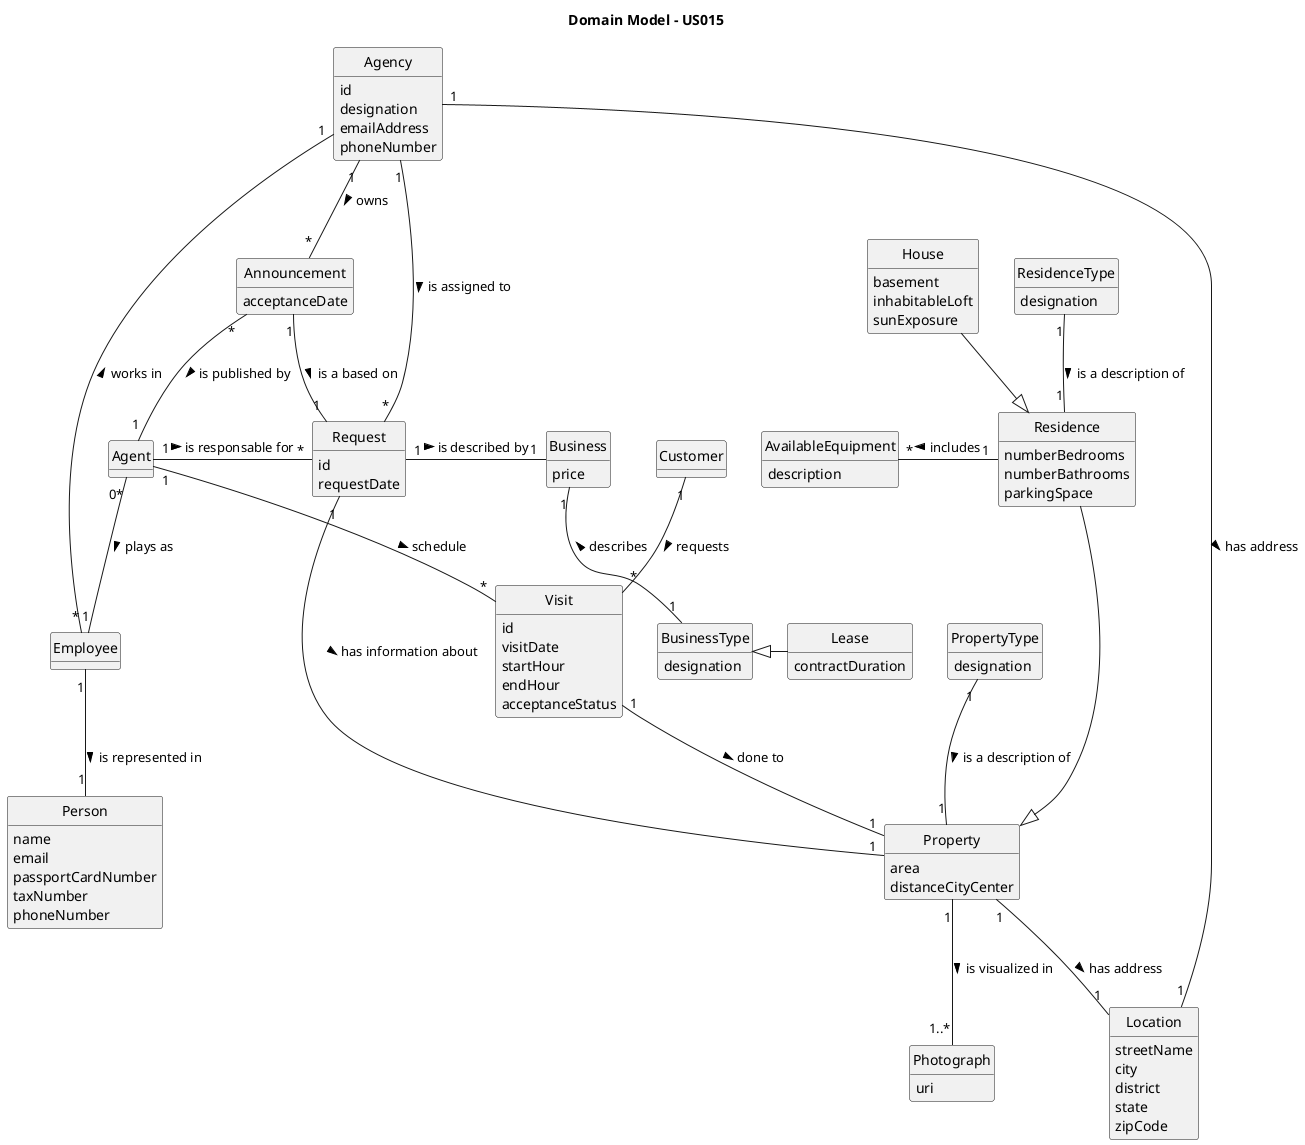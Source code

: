 @startuml
skinparam monochrome true
skinparam packageStyle rectangle
skinparam shadowing false

'left to right direction

skinparam classAttributeIconSize 0

hide circle
hide methods

title Domain Model - US015


class Agency {
id
designation
emailAddress
phoneNumber
}

class Employee {
}

class Person{
name
email
passportCardNumber
taxNumber
phoneNumber
}

class Agent{
}

class Announcement{
acceptanceDate
}

class Visit{
id
visitDate
startHour
endHour
acceptanceStatus
}

'class VisitReport{
' dealProspect
' description
'}

class Property{
 area
 distanceCityCenter
}

class Residence{
 numberBedrooms
 numberBathrooms
 parkingSpace
}

class AvailableEquipment{
description
}

class House{
 basement
 inhabitableLoft
 sunExposure
}

'class Network{}

class PropertyType{
designation
}

class ResidenceType{
designation
}

class Photograph{
uri
}

class Location{
streetName
city
district
state
zipCode
}

class Business{
price
}

class BusinessType{
designation
}

class Lease{
contractDuration
}

'class Commission {
'commissionValue
'}
'
'class CommissionType {
'designation
'}

class Request{
id
requestDate
}


PropertyType "1" -- "1" Property: is a description of >
Property "1" -- "1..*" Photograph: is visualized in >
Announcement "1" - "1" Request : is a based on >
Agency "1" -- "*" Announcement : owns >
Agency "1" - "1" Location : has address >
Agency "1" - "*" Request : is assigned to >
Customer "1" -- "*" Visit : requests >
Agent "1" -- "*" Visit : schedule >
Announcement "*" -- "1" Agent : is published by >
Agent "1" - "*" Request : is responsable for >
Agent "0*" -- "1" Employee : plays as >
Employee "*" -right- "1" Agency : works in >
Property "1" -- "1" Location : has address >
Visit "1" -- "1" Property : done to >
Residence  ---|>  Property
House --|> Residence
ResidenceType "1" -- "1" Residence: is a description of >
Residence "1" -left "*"AvailableEquipment: includes >
Lease -left-|> BusinessType
BusinessType "1" -up- "1" Business : describes >
Request "1" -right "1" Business : is described by >
Employee "1" -- "1" Person : is represented in >
Request "1" - "1" Property : has information about >


''Platform "1" -- "*" Organization : has registered >
''Platform "1" -- "*" Category : defines >
'Organization "1" - "0..*" Employee : has >
'Organization "1" - "0..*" Task: owns >
''Task "*" -- "1" Employee: created by >
'Employee "1" -- "*" Task : creates >
''Employee "0..1" -- "1" User: acts as >
'Task "*" - "1" Category: cataloged as >
@enduml